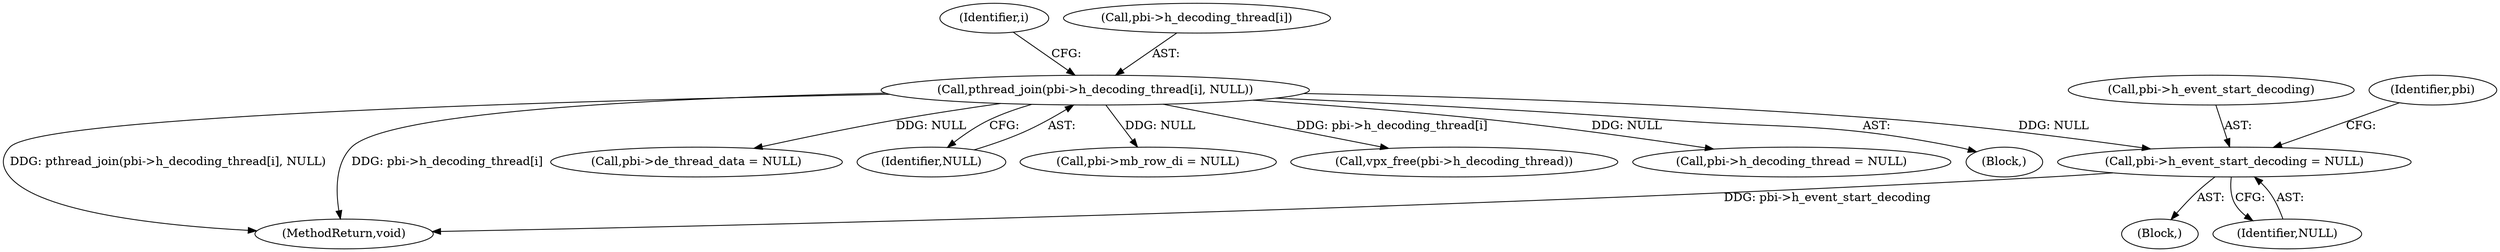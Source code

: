digraph "1_Android_6886e8e0a9db2dbad723dc37a548233e004b33bc_2@pointer" {
"1000179" [label="(Call,pbi->h_event_start_decoding = NULL)"];
"1000135" [label="(Call,pthread_join(pbi->h_decoding_thread[i], NULL))"];
"1000127" [label="(Block,)"];
"1000135" [label="(Call,pthread_join(pbi->h_decoding_thread[i], NULL))"];
"1000202" [label="(MethodReturn,void)"];
"1000197" [label="(Call,pbi->de_thread_data = NULL)"];
"1000180" [label="(Call,pbi->h_event_start_decoding)"];
"1000141" [label="(Identifier,NULL)"];
"1000188" [label="(Call,pbi->mb_row_di = NULL)"];
"1000166" [label="(Call,vpx_free(pbi->h_decoding_thread))"];
"1000183" [label="(Identifier,NULL)"];
"1000126" [label="(Identifier,i)"];
"1000109" [label="(Block,)"];
"1000179" [label="(Call,pbi->h_event_start_decoding = NULL)"];
"1000186" [label="(Identifier,pbi)"];
"1000136" [label="(Call,pbi->h_decoding_thread[i])"];
"1000170" [label="(Call,pbi->h_decoding_thread = NULL)"];
"1000179" -> "1000109"  [label="AST: "];
"1000179" -> "1000183"  [label="CFG: "];
"1000180" -> "1000179"  [label="AST: "];
"1000183" -> "1000179"  [label="AST: "];
"1000186" -> "1000179"  [label="CFG: "];
"1000179" -> "1000202"  [label="DDG: pbi->h_event_start_decoding"];
"1000135" -> "1000179"  [label="DDG: NULL"];
"1000135" -> "1000127"  [label="AST: "];
"1000135" -> "1000141"  [label="CFG: "];
"1000136" -> "1000135"  [label="AST: "];
"1000141" -> "1000135"  [label="AST: "];
"1000126" -> "1000135"  [label="CFG: "];
"1000135" -> "1000202"  [label="DDG: pthread_join(pbi->h_decoding_thread[i], NULL)"];
"1000135" -> "1000202"  [label="DDG: pbi->h_decoding_thread[i]"];
"1000135" -> "1000166"  [label="DDG: pbi->h_decoding_thread[i]"];
"1000135" -> "1000170"  [label="DDG: NULL"];
"1000135" -> "1000188"  [label="DDG: NULL"];
"1000135" -> "1000197"  [label="DDG: NULL"];
}
